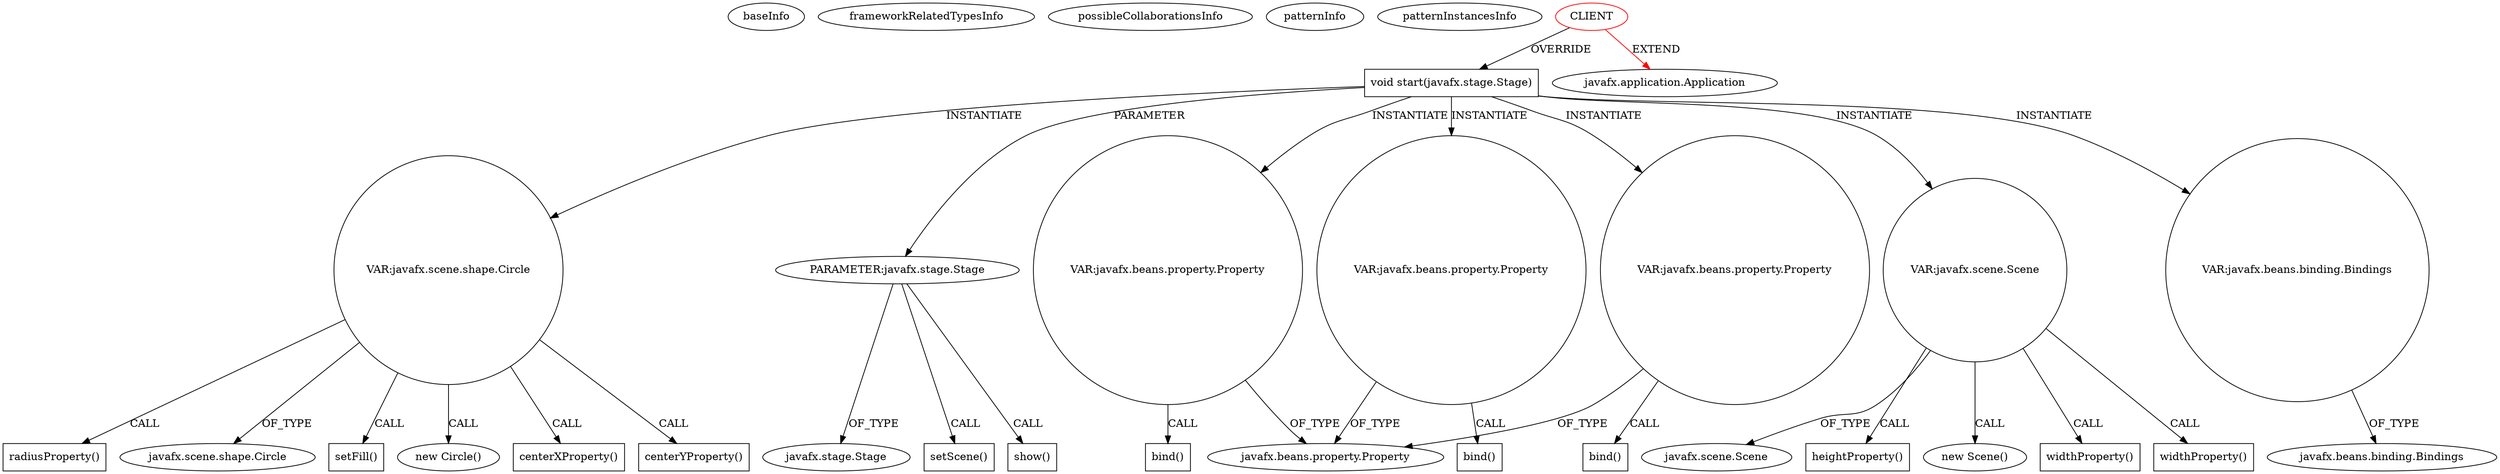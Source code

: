 digraph {
baseInfo[graphId=2070,category="pattern",isAnonymous=false,possibleRelation=false]
frameworkRelatedTypesInfo[0="javafx.application.Application"]
possibleCollaborationsInfo[]
patternInfo[frequency=2.0,patternRootClient=0]
patternInstancesInfo[0="t-kensuke-Java8~/t-kensuke-Java8/Java8-master/src/main/java/ch04/Ex04.java~Ex04~4441",1="tatsuyafw-java8-training~/tatsuyafw-java8-training/java8-training-master/src/chapter4/exercise04/MyCircle.java~MyCircle~4501"]
13[label="new Circle()",vertexType="CONSTRUCTOR_CALL",isFrameworkType=false]
14[label="VAR:javafx.scene.shape.Circle",vertexType="VARIABLE_EXPRESION",isFrameworkType=false,shape=circle]
36[label="centerXProperty()",vertexType="INSIDE_CALL",isFrameworkType=false,shape=box]
46[label="centerYProperty()",vertexType="INSIDE_CALL",isFrameworkType=false,shape=box]
2[label="void start(javafx.stage.Stage)",vertexType="OVERRIDING_METHOD_DECLARATION",isFrameworkType=false,shape=box]
0[label="CLIENT",vertexType="ROOT_CLIENT_CLASS_DECLARATION",isFrameworkType=false,color=red]
3[label="PARAMETER:javafx.stage.Stage",vertexType="PARAMETER_DECLARATION",isFrameworkType=false]
4[label="javafx.stage.Stage",vertexType="FRAMEWORK_CLASS_TYPE",isFrameworkType=false]
12[label="setScene()",vertexType="INSIDE_CALL",isFrameworkType=false,shape=box]
42[label="VAR:javafx.beans.property.Property",vertexType="VARIABLE_EXPRESION",isFrameworkType=false,shape=circle]
43[label="bind()",vertexType="INSIDE_CALL",isFrameworkType=false,shape=box]
22[label="javafx.beans.property.Property",vertexType="FRAMEWORK_INTERFACE_TYPE",isFrameworkType=false]
20[label="VAR:javafx.beans.property.Property",vertexType="VARIABLE_EXPRESION",isFrameworkType=false,shape=circle]
21[label="bind()",vertexType="INSIDE_CALL",isFrameworkType=false,shape=box]
32[label="VAR:javafx.beans.property.Property",vertexType="VARIABLE_EXPRESION",isFrameworkType=false,shape=circle]
33[label="bind()",vertexType="INSIDE_CALL",isFrameworkType=false,shape=box]
55[label="show()",vertexType="INSIDE_CALL",isFrameworkType=false,shape=box]
24[label="radiusProperty()",vertexType="INSIDE_CALL",isFrameworkType=false,shape=box]
15[label="javafx.scene.shape.Circle",vertexType="FRAMEWORK_CLASS_TYPE",isFrameworkType=false]
1[label="javafx.application.Application",vertexType="FRAMEWORK_CLASS_TYPE",isFrameworkType=false]
9[label="VAR:javafx.scene.Scene",vertexType="VARIABLE_EXPRESION",isFrameworkType=false,shape=circle]
8[label="new Scene()",vertexType="CONSTRUCTOR_CALL",isFrameworkType=false]
29[label="widthProperty()",vertexType="INSIDE_CALL",isFrameworkType=false,shape=box]
41[label="widthProperty()",vertexType="INSIDE_CALL",isFrameworkType=false,shape=box]
10[label="javafx.scene.Scene",vertexType="FRAMEWORK_CLASS_TYPE",isFrameworkType=false]
51[label="heightProperty()",vertexType="INSIDE_CALL",isFrameworkType=false,shape=box]
25[label="VAR:javafx.beans.binding.Bindings",vertexType="VARIABLE_EXPRESION",isFrameworkType=false,shape=circle]
27[label="javafx.beans.binding.Bindings",vertexType="FRAMEWORK_CLASS_TYPE",isFrameworkType=false]
17[label="setFill()",vertexType="INSIDE_CALL",isFrameworkType=false,shape=box]
2->14[label="INSTANTIATE"]
14->15[label="OF_TYPE"]
20->21[label="CALL"]
0->1[label="EXTEND",color=red]
9->8[label="CALL"]
2->3[label="PARAMETER"]
3->12[label="CALL"]
25->27[label="OF_TYPE"]
14->46[label="CALL"]
9->29[label="CALL"]
14->36[label="CALL"]
14->24[label="CALL"]
2->42[label="INSTANTIATE"]
42->43[label="CALL"]
9->10[label="OF_TYPE"]
32->33[label="CALL"]
2->25[label="INSTANTIATE"]
42->22[label="OF_TYPE"]
3->4[label="OF_TYPE"]
3->55[label="CALL"]
9->51[label="CALL"]
0->2[label="OVERRIDE"]
9->41[label="CALL"]
2->9[label="INSTANTIATE"]
20->22[label="OF_TYPE"]
14->17[label="CALL"]
32->22[label="OF_TYPE"]
14->13[label="CALL"]
2->20[label="INSTANTIATE"]
2->32[label="INSTANTIATE"]
}
